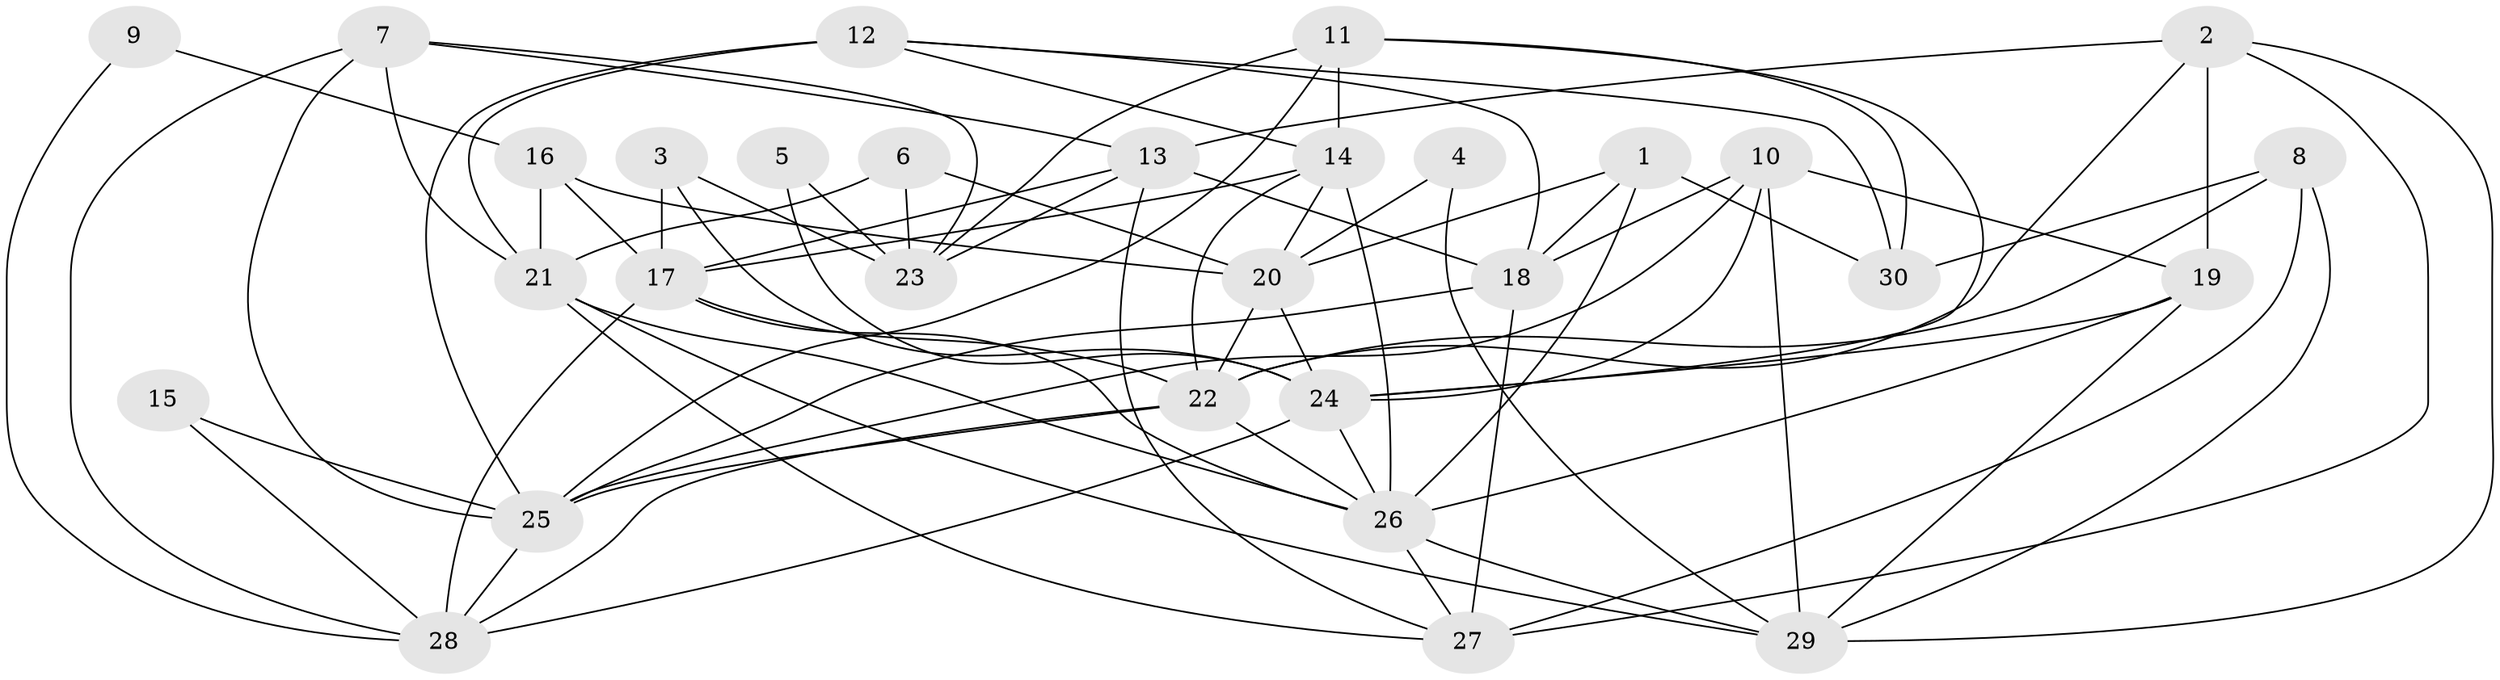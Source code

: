 // original degree distribution, {4: 0.3050847457627119, 5: 0.15254237288135594, 6: 0.15254237288135594, 3: 0.23728813559322035, 2: 0.13559322033898305, 7: 0.01694915254237288}
// Generated by graph-tools (version 1.1) at 2025/26/03/09/25 03:26:19]
// undirected, 30 vertices, 79 edges
graph export_dot {
graph [start="1"]
  node [color=gray90,style=filled];
  1;
  2;
  3;
  4;
  5;
  6;
  7;
  8;
  9;
  10;
  11;
  12;
  13;
  14;
  15;
  16;
  17;
  18;
  19;
  20;
  21;
  22;
  23;
  24;
  25;
  26;
  27;
  28;
  29;
  30;
  1 -- 18 [weight=1.0];
  1 -- 20 [weight=1.0];
  1 -- 26 [weight=1.0];
  1 -- 30 [weight=2.0];
  2 -- 13 [weight=1.0];
  2 -- 19 [weight=2.0];
  2 -- 22 [weight=1.0];
  2 -- 27 [weight=1.0];
  2 -- 29 [weight=1.0];
  3 -- 17 [weight=1.0];
  3 -- 23 [weight=1.0];
  3 -- 24 [weight=2.0];
  4 -- 20 [weight=1.0];
  4 -- 29 [weight=1.0];
  5 -- 23 [weight=1.0];
  5 -- 24 [weight=1.0];
  6 -- 20 [weight=1.0];
  6 -- 21 [weight=1.0];
  6 -- 23 [weight=1.0];
  7 -- 13 [weight=1.0];
  7 -- 21 [weight=1.0];
  7 -- 23 [weight=1.0];
  7 -- 25 [weight=1.0];
  7 -- 28 [weight=1.0];
  8 -- 22 [weight=1.0];
  8 -- 27 [weight=1.0];
  8 -- 29 [weight=1.0];
  8 -- 30 [weight=1.0];
  9 -- 16 [weight=1.0];
  9 -- 28 [weight=1.0];
  10 -- 18 [weight=1.0];
  10 -- 19 [weight=1.0];
  10 -- 24 [weight=1.0];
  10 -- 25 [weight=1.0];
  10 -- 29 [weight=1.0];
  11 -- 14 [weight=1.0];
  11 -- 23 [weight=1.0];
  11 -- 24 [weight=1.0];
  11 -- 25 [weight=1.0];
  11 -- 30 [weight=1.0];
  12 -- 14 [weight=1.0];
  12 -- 18 [weight=1.0];
  12 -- 21 [weight=1.0];
  12 -- 25 [weight=2.0];
  12 -- 30 [weight=1.0];
  13 -- 17 [weight=1.0];
  13 -- 18 [weight=1.0];
  13 -- 23 [weight=1.0];
  13 -- 27 [weight=1.0];
  14 -- 17 [weight=1.0];
  14 -- 20 [weight=1.0];
  14 -- 22 [weight=1.0];
  14 -- 26 [weight=1.0];
  15 -- 25 [weight=1.0];
  15 -- 28 [weight=1.0];
  16 -- 17 [weight=1.0];
  16 -- 20 [weight=1.0];
  16 -- 21 [weight=1.0];
  17 -- 22 [weight=1.0];
  17 -- 26 [weight=1.0];
  17 -- 28 [weight=1.0];
  18 -- 25 [weight=1.0];
  18 -- 27 [weight=1.0];
  19 -- 24 [weight=2.0];
  19 -- 26 [weight=1.0];
  19 -- 29 [weight=1.0];
  20 -- 22 [weight=1.0];
  20 -- 24 [weight=1.0];
  21 -- 26 [weight=1.0];
  21 -- 27 [weight=1.0];
  21 -- 29 [weight=1.0];
  22 -- 25 [weight=1.0];
  22 -- 26 [weight=1.0];
  22 -- 28 [weight=1.0];
  24 -- 26 [weight=1.0];
  24 -- 28 [weight=1.0];
  25 -- 28 [weight=1.0];
  26 -- 27 [weight=1.0];
  26 -- 29 [weight=1.0];
}
